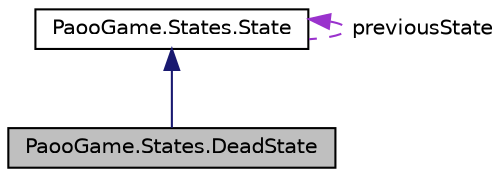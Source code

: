 digraph "PaooGame.States.DeadState"
{
 // INTERACTIVE_SVG=YES
 // LATEX_PDF_SIZE
  edge [fontname="Helvetica",fontsize="10",labelfontname="Helvetica",labelfontsize="10"];
  node [fontname="Helvetica",fontsize="10",shape=record];
  Node1 [label="PaooGame.States.DeadState",height=0.2,width=0.4,color="black", fillcolor="grey75", style="filled", fontcolor="black",tooltip="Pisica pierde jocul prin deces."];
  Node2 -> Node1 [dir="back",color="midnightblue",fontsize="10",style="solid",fontname="Helvetica"];
  Node2 [label="PaooGame.States.State",height=0.2,width=0.4,color="black", fillcolor="white", style="filled",URL="$class_paoo_game_1_1_states_1_1_state.html",tooltip="Implementeaza sablonul de proiectare State : jocul este compus din mai multe stari."];
  Node2 -> Node2 [dir="back",color="darkorchid3",fontsize="10",style="dashed",label=" previousState" ,fontname="Helvetica"];
}
